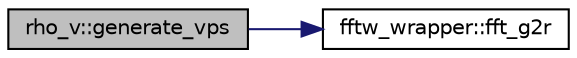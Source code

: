 digraph "rho_v::generate_vps"
{
 // LATEX_PDF_SIZE
  edge [fontname="Helvetica",fontsize="10",labelfontname="Helvetica",labelfontsize="10"];
  node [fontname="Helvetica",fontsize="10",shape=record];
  rankdir="LR";
  Node1 [label="rho_v::generate_vps",height=0.2,width=0.4,color="black", fillcolor="grey75", style="filled", fontcolor="black",tooltip="Pseudopotential Vps is computed."];
  Node1 -> Node2 [color="midnightblue",fontsize="10",style="solid",fontname="Helvetica"];
  Node2 [label="fftw_wrapper::fft_g2r",height=0.2,width=0.4,color="black", fillcolor="white", style="filled",URL="$namespacefftw__wrapper.html#a340a66d2b418bc01bca7b91941b55c1c",tooltip="V(G) e^{iGr} -> v(r)"];
}
